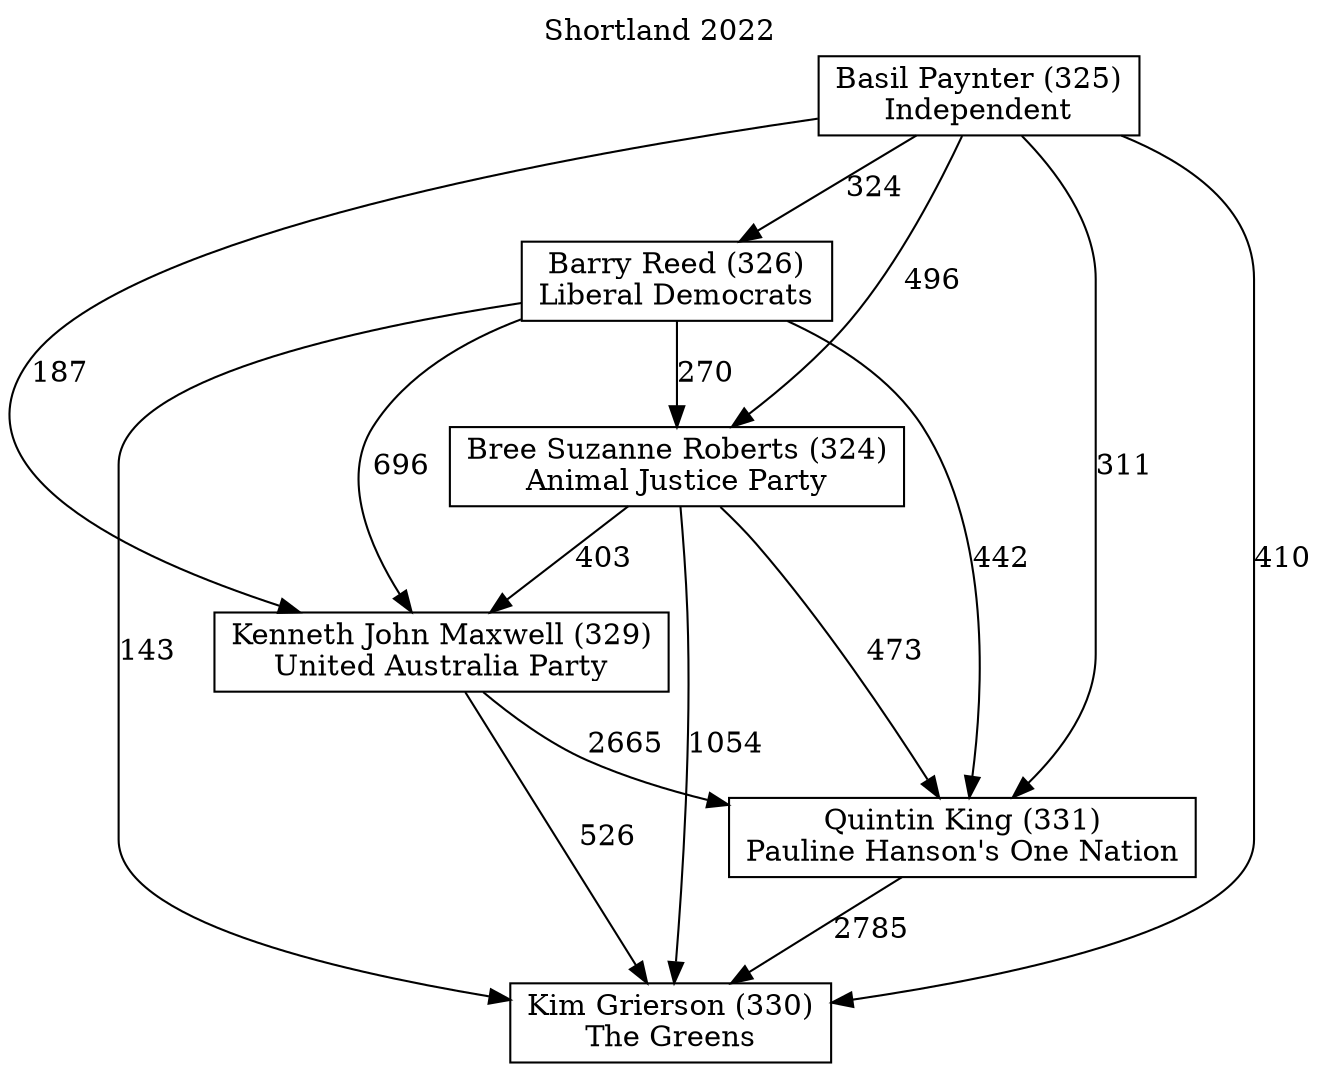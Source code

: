 // House preference flow
digraph "Kim Grierson (330)_Shortland_2022" {
	graph [label="Shortland 2022" labelloc=t mclimit=10]
	node [shape=box]
	"Kenneth John Maxwell (329)" [label="Kenneth John Maxwell (329)
United Australia Party"]
	"Quintin King (331)" [label="Quintin King (331)
Pauline Hanson's One Nation"]
	"Barry Reed (326)" [label="Barry Reed (326)
Liberal Democrats"]
	"Bree Suzanne Roberts (324)" [label="Bree Suzanne Roberts (324)
Animal Justice Party"]
	"Kim Grierson (330)" [label="Kim Grierson (330)
The Greens"]
	"Basil Paynter (325)" [label="Basil Paynter (325)
Independent"]
	"Kenneth John Maxwell (329)" -> "Quintin King (331)" [label=2665]
	"Kenneth John Maxwell (329)" -> "Kim Grierson (330)" [label=526]
	"Barry Reed (326)" -> "Kim Grierson (330)" [label=143]
	"Barry Reed (326)" -> "Kenneth John Maxwell (329)" [label=696]
	"Basil Paynter (325)" -> "Barry Reed (326)" [label=324]
	"Bree Suzanne Roberts (324)" -> "Quintin King (331)" [label=473]
	"Bree Suzanne Roberts (324)" -> "Kim Grierson (330)" [label=1054]
	"Basil Paynter (325)" -> "Kenneth John Maxwell (329)" [label=187]
	"Barry Reed (326)" -> "Quintin King (331)" [label=442]
	"Basil Paynter (325)" -> "Bree Suzanne Roberts (324)" [label=496]
	"Basil Paynter (325)" -> "Kim Grierson (330)" [label=410]
	"Quintin King (331)" -> "Kim Grierson (330)" [label=2785]
	"Basil Paynter (325)" -> "Quintin King (331)" [label=311]
	"Bree Suzanne Roberts (324)" -> "Kenneth John Maxwell (329)" [label=403]
	"Barry Reed (326)" -> "Bree Suzanne Roberts (324)" [label=270]
}
